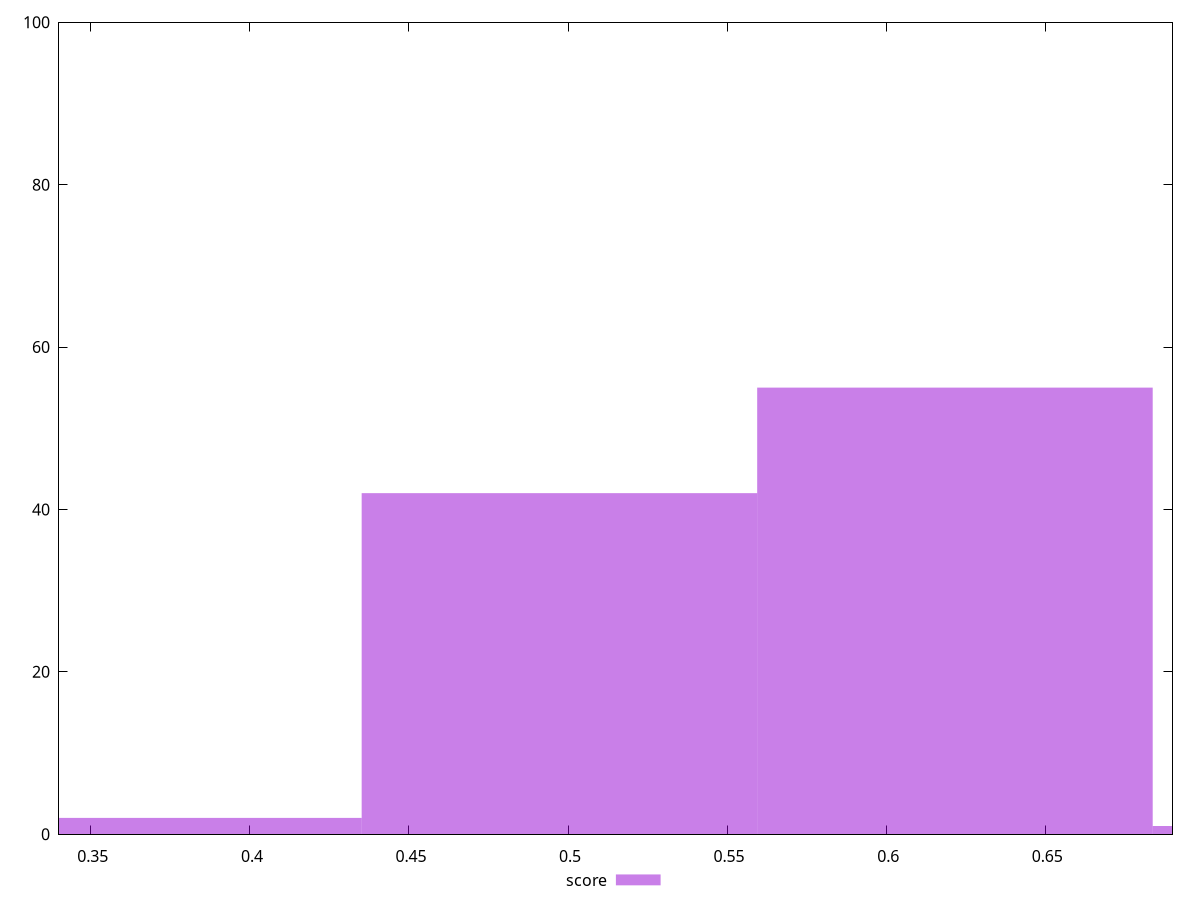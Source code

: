 reset

$score <<EOF
0.49729419854154033 42
0.6216177481769254 55
0.3729706489061553 2
0.7459412978123106 1
EOF

set key outside below
set boxwidth 0.12432354963538508
set xrange [0.34:0.69]
set yrange [0:100]
set trange [0:100]
set style fill transparent solid 0.5 noborder
set terminal svg size 640, 490 enhanced background rgb 'white'
set output "report_00015_2021-02-09T16-11-33.973Z/render-blocking-resources/samples/pages+cached+noadtech/score/histogram.svg"

plot $score title "score" with boxes

reset
